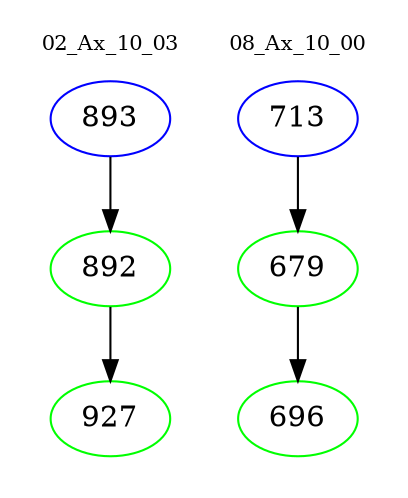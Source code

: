 digraph{
subgraph cluster_0 {
color = white
label = "02_Ax_10_03";
fontsize=10;
T0_893 [label="893", color="blue"]
T0_893 -> T0_892 [color="black"]
T0_892 [label="892", color="green"]
T0_892 -> T0_927 [color="black"]
T0_927 [label="927", color="green"]
}
subgraph cluster_1 {
color = white
label = "08_Ax_10_00";
fontsize=10;
T1_713 [label="713", color="blue"]
T1_713 -> T1_679 [color="black"]
T1_679 [label="679", color="green"]
T1_679 -> T1_696 [color="black"]
T1_696 [label="696", color="green"]
}
}
